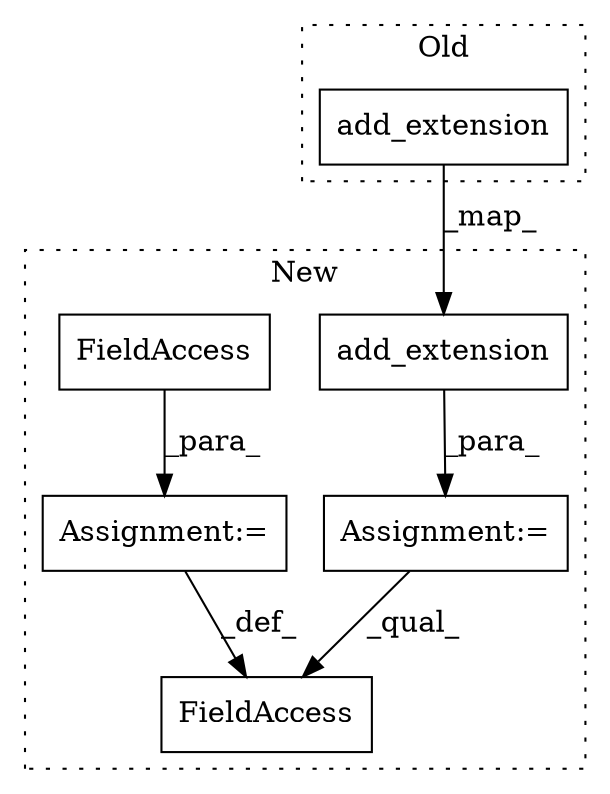 digraph G {
subgraph cluster0 {
1 [label="add_extension" a="32" s="1312,1665" l="14,1" shape="box"];
label = "Old";
style="dotted";
}
subgraph cluster1 {
2 [label="add_extension" a="32" s="1407,1760" l="14,1" shape="box"];
3 [label="FieldAccess" a="22" s="1767" l="27" shape="box"];
4 [label="Assignment:=" a="7" s="1794" l="1" shape="box"];
5 [label="Assignment:=" a="7" s="1399" l="1" shape="box"];
6 [label="FieldAccess" a="22" s="1795" l="18" shape="box"];
label = "New";
style="dotted";
}
1 -> 2 [label="_map_"];
2 -> 5 [label="_para_"];
4 -> 3 [label="_def_"];
5 -> 3 [label="_qual_"];
6 -> 4 [label="_para_"];
}